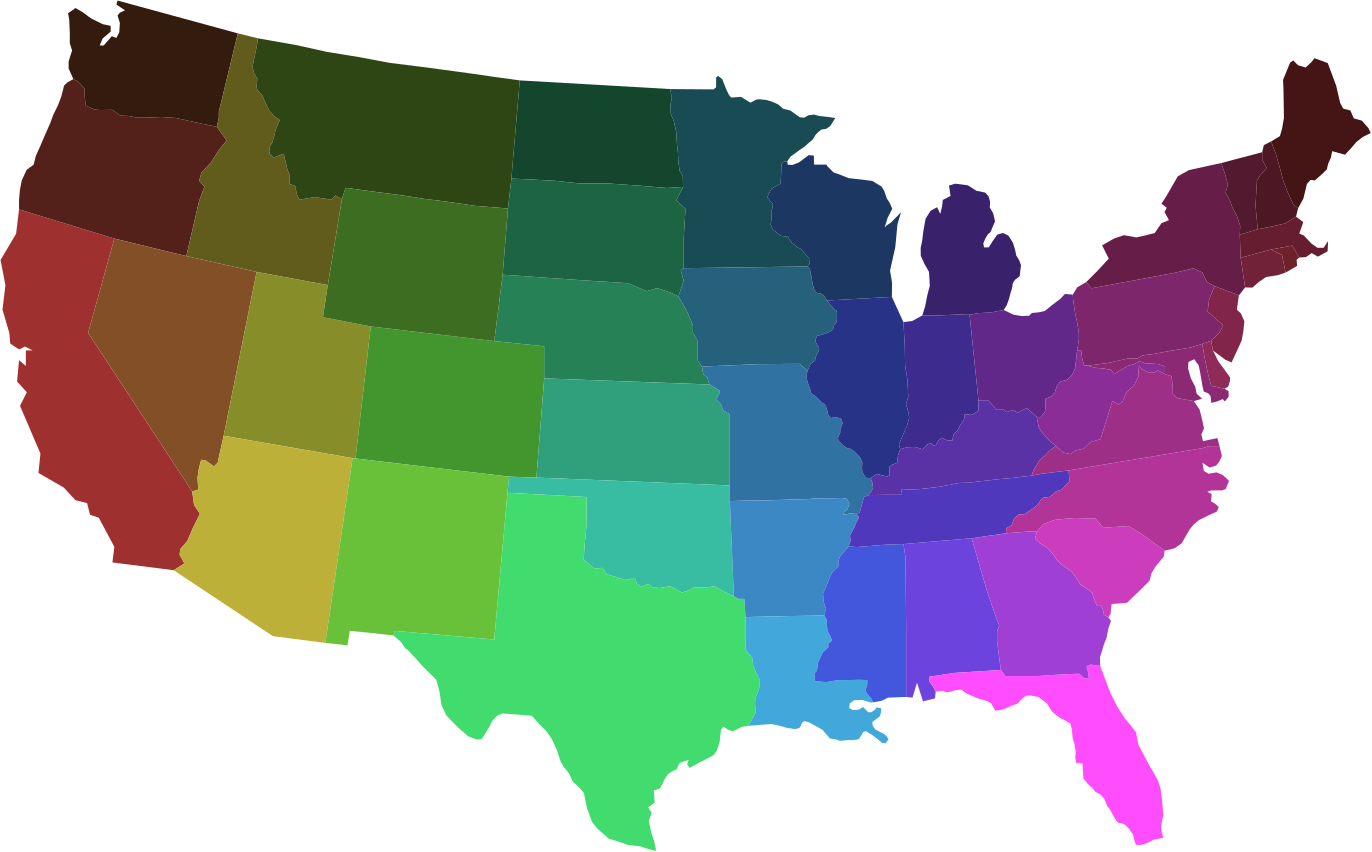 <?xml version="1.0"?>
<!DOCTYPE ipe SYSTEM "ipe.dtd">
<ipe version="70010" creator="Ipe 7.0.10">
<info created="D:20100909134504" modified="D:20100909150018"/>
<ipestyle name="GeometryCoreExport">
<layout paper="595.0 842.0" origin="0 0" frame="595.0 842.0"/>
<color name="pink" value="1.0 0.7529412 0.7921569"/>
<color name="navy" value="0.0 0.0 0.5019608"/>
<color name="darkgreen" value="0.0 0.3882353 0.0"/>
<color name="yellow" value="1.0 1.0 0.0"/>
<color name="turquoise" value="0.2509804 0.8745098 0.8156863"/>
<color name="CB light green" value="0.69803923 0.8745098 0.5411765"/>
<color name="CB dark red" value="0.8901961 0.101960786 0.10980392"/>
<color name="CB light purple" value="0.7921569 0.69803923 0.8392157"/>
<color name="red" value="1.0 0.0 0.0"/>
<color name="gold" value="1.0 0.8392157 0.0"/>
<color name="gray" value="0.7411765 0.7411765 0.7411765"/>
<color name="darkcyan" value="0.0 0.5411765 0.5411765"/>
<color name="lightblue" value="0.6745098 0.84313726 0.9019608"/>
<color name="white" value="1.0 1.0 1.0"/>
<color name="darkgray" value="0.6627451 0.6627451 0.6627451"/>
<color name="darkorange" value="1.0 0.54509807 0.0"/>
<color name="darkmagenta" value="0.5411765 0.0 0.5411765"/>
<color name="CB light orange" value="0.99215686 0.7490196 0.43529412"/>
<color name="darkblue" value="0.0 0.0 0.5411765"/>
<color name="lightcyan" value="0.8745098 1.0 1.0"/>
<color name="lightgray" value="0.8235294 0.8235294 0.8235294"/>
<color name="green" value="0.0 1.0 0.0"/>
<color name="lightyellow" value="1.0 1.0 0.8745098"/>
<color name="violet" value="0.92941177 0.50980395 0.92941177"/>
<color name="black" value="0.0 0.0 0.0"/>
<color name="brown" value="0.6431373 0.16470589 0.16470589"/>
<color name="lightgreen" value="0.5647059 0.92941177 0.5647059"/>
<color name="CB light red" value="0.9843137 0.6039216 0.6"/>
<color name="orange" value="1.0 0.6431373 0.0"/>
<color name="CB dark purple" value="0.41568628 0.23921569 0.6039216"/>
<color name="CB dark green" value="0.2 0.627451 0.17254902"/>
<color name="blue" value="0.0 0.0 1.0"/>
<color name="darkred" value="0.5411765 0.0 0.0"/>
<color name="seagreen" value="0.1764706 0.5411765 0.3372549"/>
<color name="purple" value="0.62352943 0.12156863 0.9372549"/>
<color name="CB dark orange" value="1.0 0.49803922 0.0"/>
<color name="CB light blue" value="0.6509804 0.80784315 0.8901961"/>
<color name="CB dark blue" value="0.12156863 0.47058824 0.7058824"/>
<symbolsize name="small" value="2.0"/>
<symbolsize name="normal" value="3.0"/>
<symbolsize name="large" value="5.0"/>
<symbolsize name="tiny" value="1.1"/>
<pen name="normal" value="0.4"/>
<pen name="fat" value="1.2"/>
<pen name="heavier" value="0.8"/>
<pen name="ultrafat" value="2.0"/>
<dashstyle name="dashed" value="[4.0] 0"/>
<dashstyle name="W dot heavier" value="[0.01 1.6] 0"/>
<dashstyle name="W dot fat" value="[0.01 2.4] 0"/>
<dashstyle name="W dot normal" value="[0.01 0.8] 0"/>
<dashstyle name="dash dot dotted" value="[4.0 2.0 1.0 2.0 1.0 2.0] 0"/>
<dashstyle name="W dashed normal" value="[1.0 1.7] 0"/>
<dashstyle name="W dashed heavier" value="[2.0 3.0] 0"/>
<dashstyle name="W dashed ultrafat" value="[5.0 8.5] 0"/>
<dashstyle name="dash dotted" value="[4.0 2.0 1.0 2.0] 0"/>
<dashstyle name="W dot ultrafat" value="[0.01 4.0] 0"/>
<dashstyle name="dotted" value="[1.0 3.0] 0"/>
<dashstyle name="W dashed fat" value="[3.0 5.1] 0"/>
<opacity name="25%" value="0.25"/>
<opacity name="opaque" value="1.0"/>
<opacity name="100%" value="1.0"/>
<opacity name="10%" value="0.1"/>
<opacity name="20%" value="0.2"/>
<opacity name="30%" value="0.3"/>
<opacity name="40%" value="0.4"/>
<opacity name="50%" value="0.5"/>
<opacity name="60%" value="0.6"/>
<opacity name="70%" value="0.75"/>
<opacity name="80%" value="0.8"/>
<opacity name="90%" value="0.9"/>
</ipestyle>
<page>
<layer name="default"/>
<view layers="default" active="default"/>
<path cap="1" layer="default" fill="0.62352943 0.1882353 0.1882353" pen="1.0">
55.3593984 499.28196449999996 m
89.67189839999999 488.7789645 l
80.2183984 454.8159645 l
117.6824984 397.7449645 l
118.38249839999999 392.8429645 l
120.48349839999999 389.6919645 l
118.0324984 384.7909645 l
115.9314984 379.8889645 l
113.48049839999999 377.0879645 l
113.1304984 374.9869645 l
114.8814984 371.8359645 l
111.0294984 369.38496449999997 l
88.97159839999999 372.1859645 l
89.67189839999999 377.7879645 l
84.0697984 388.2919645 l
80.9186984 389.34196449999996 l
79.8682984 393.54396449999996 l
75.66679839999999 394.59396449999997 l
71.46519839999999 399.1459645 l
62.3618984 404.3979645 l
63.0621984 411.3999645 l
55.7094984 428.5569645 l
58.1603984 433.4579645 l
54.659098400000005 437.3099645 l
55.3593984 445.0129645 l
57.8102984 442.9119645 l
57.8102984 446.4129645 l
57.8102984 448.5139645 l
60.261198400000005 448.5139645 l
57.4600984 449.91396449999996 l
55.3593984 448.8639645 l
52.2081984 450.9649645 l
51.8580984 454.8159645 l
49.4071984 463.21896449999997 l
50.4575984 471.97196449999996 l
48.7068984 481.0759645 l
54.3089984 490.5289645 l
h
</path>
<path cap="1" fill="0.3254902 0.12941177 0.09803922" pen="1.0">
89.67189839999999 488.7789645 m
115.5814984 482.4759645 l
120.2004984 502.39496449999996 l
122.11249839999999 507.4939645 l
120.2004984 509.5659645 l
120.9974984 512.4349645 l
124.5034984 516.2589644999999 l
127.3724984 520.7219645 l
130.08149840000002 524.0679645 l
126.5754984 529.0089644999999 l
121.2774984 530.1009645 l
111.83849839999999 532.1849645 l
106.5664984 532.5529645 l
102.0304984 532.3079645 l
97.86279839999999 532.3079645 l
94.7980984 532.9209645 l
91.8558984 533.0429645 l
89.0363984 535.1269645 l
84.6304984 535.0599645 l
82.5586984 535.2189645 l
79.37139839999999 536.6539645 l
79.0526984 539.3629645 l
78.89329839999999 542.8689645 l
76.6621984 545.2589644999999 l
74.9091984 546.2159644999999 l
72.67799839999999 544.9409645 l
71.5624984 543.8249645 l
70.6062984 539.9999645 l
69.3312984 536.6539645 l
67.7376984 533.4659644999999 l
66.6220984 530.4379645 l
65.5064984 527.8879645 l
64.3909984 525.3389645 l
62.9566984 521.9919645 l
61.4219984 518.5939645 l
60.6251984 515.4069645 l
58.0752984 513.4939645 l
56.3222984 509.6699645 l
55.6847984 506.3229645 l
55.3660984 502.6579645 l
55.3593984 499.28196449999996 l
h
</path>
<path cap="1" fill="0.5137255 0.30980393 0.15294118" pen="1.0">
140.8774984 476.7759645 m
129.0264984 417.7929645 l
127.68049839999999 411.86796449999997 l
126.8724984 408.0979645 l
125.52549839999999 406.7509645 l
122.5624984 408.9059645 l
120.9464984 409.1749645 l
120.13849839999999 406.21196449999997 l
119.60049839999999 402.7109645 l
119.8694984 398.40196449999996 l
117.6824984 397.7449645 l
80.2183984 454.8159645 l
89.67189839999999 488.7789645 l
115.5814984 482.4759645 l
h
</path>
<path cap="1" fill="0.2 0.10980392 0.05882353" pen="1.0">
126.5754984 529.0089644999999 m
127.2914984 532.4089645 l
127.2914984 534.4809645 l
134.1284984 562.6559645 l
90.8283984 574.4659644999999 l
90.4139984 573.0149645 l
93.52169839999999 570.9439645 l
91.6570984 570.1149644999999 l
90.8283984 569.0789645 l
91.6570984 566.3859645 l
91.4498984 563.0709645 l
90.4139984 560.9989644999999 l
88.7565984 561.6209645 l
85.8561984 558.3059645 l
84.4058984 558.3059645 l
85.4417984 560.7919645 l
88.34229839999999 563.2779644999999 l
88.34229839999999 565.3499644999999 l
85.4417984 565.9709645 l
81.2982984 568.0429645 l
78.19069839999999 570.3219645 l
75.70449839999999 571.7719645 l
73.0111984 569.9079644999999 l
73.4255984 567.6289644999999 l
73.6327984 562.8639645 l
73.6327984 559.1339644999999 l
74.4614984 556.4409645 l
73.8399984 554.5769645 l
73.2183984 552.5049645 l
73.2183984 550.0189645 l
74.9091984 546.2159644999999 l
76.6621984 545.2589644999999 l
78.89329839999999 542.8689645 l
79.0526984 539.3629645 l
79.37139839999999 536.6539645 l
82.5586984 535.2189645 l
84.6304984 535.0599645 l
89.0363984 535.1269645 l
91.8558984 533.0429645 l
94.7980984 532.9209645 l
97.86279839999999 532.3079645 l
102.0304984 532.3079645 l
106.5664984 532.5529645 l
111.83849839999999 532.1849645 l
121.2774984 530.1009645 l
h
</path>
<path cap="1" fill="0.38039216 0.36078432 0.11372549" pen="1.0">
115.5814984 482.4759645 m
140.8774984 476.7759645 l
166.5214984 472.0229645 l
171.59449840000002 502.9939645 l
169.27249840000002 504.2989645 l
167.8224984 502.7759645 l
161.87449840000002 503.71896449999997 l
159.1904984 503.28396449999997 l
156.2884984 502.7759645 l
155.4184984 504.5889645 l
154.7654984 507.7089645 l
152.7344984 508.4339645 l
152.7344984 510.4649645 l
152.87949840000002 511.6259645 l
152.44449840000001 512.4239645 l
151.9364984 513.8019644999999 l
151.6464984 515.1799645 l
150.63049840000002 519.3149645 l
146.9314984 517.9359645 l
145.5204984 519.4149645 l
145.5204984 521.5179645 l
146.6084984 523.5489645 l
147.26049840000002 525.7979645 l
147.6964984 527.8289645 l
149.21949840000002 531.4559644999999 l
147.62349840000002 532.5439645 l
145.4474984 534.7929645 l
144.6494984 536.3889644999999 l
142.89749840000002 540.3439645 l
141.2284984 542.0849645 l
140.8664984 543.3909645 l
141.1564984 546.2199645 l
139.9954984 548.2509645 l
139.41549840000002 550.6439645 l
140.0684984 553.9089645 l
140.93849840000001 557.9709645 l
141.37349840000002 560.8719645 l
134.1284984 562.6559645 l
127.2914984 534.4809645 l
127.2914984 532.4089645 l
126.5754984 529.0089644999999 l
130.08149840000002 524.0679645 l
127.3724984 520.7219645 l
124.5034984 516.2589644999999 l
120.9974984 512.4349645 l
120.2004984 509.5659645 l
122.11249839999999 507.4939645 l
120.2004984 502.39496449999996 l
h
</path>
<path cap="1" fill="0.1764706 0.27450982 0.08235294" pen="1.0">
140.0684984 553.9089645 m
140.93849840000001 557.9709645 l
141.37349840000002 560.8719645 l
155.5614984 558.3579645 l
166.12349840000002 555.9999645 l
177.7224984 554.1139645 l
188.75549840000002 552.0399645 l
200.0714984 550.6249645 l
208.55849840000002 549.4939645 l
218.2714984 548.1739645 l
226.0034984 547.0419645 l
235.6224984 545.7219645 l
232.6044984 510.35896449999996 l
231.3784984 499.60896449999996 l
219.5914984 500.5519645 l
209.4074984 502.0609645 l
201.1084984 503.0979645 l
192.7164984 504.41896449999996 l
185.3604984 505.36096449999997 l
179.79649840000002 506.11596449999996 l
172.9134984 507.0589645 l
171.59449840000002 502.9939645 l
169.27249840000002 504.2989645 l
167.8224984 502.7759645 l
161.87449840000002 503.71896449999997 l
159.1904984 503.28396449999997 l
156.2884984 502.7759645 l
155.4184984 504.5889645 l
154.7654984 507.7089645 l
152.7344984 508.4339645 l
152.7344984 510.4649645 l
152.87949840000002 511.6259645 l
152.44449840000001 512.4239645 l
151.9364984 513.8019644999999 l
151.6464984 515.1799645 l
150.63049840000002 519.3149645 l
146.9314984 517.9359645 l
145.5204984 519.4149645 l
145.5204984 521.5179645 l
146.6084984 523.5489645 l
147.26049840000002 525.7979645 l
147.6964984 527.8289645 l
149.21949840000002 531.4559644999999 l
147.62349840000002 532.5439645 l
145.4474984 534.7929645 l
144.6494984 536.3889644999999 l
142.89749840000002 540.3439645 l
141.2284984 542.0849645 l
140.8664984 543.3909645 l
141.1564984 546.2199645 l
139.9954984 548.2509645 l
139.41549840000002 550.6439645 l
h
</path>
<path cap="1" fill="0.08235294 0.27450982 0.1764706" pen="1.0">
235.6224984 545.7219645 m
289.7374984 542.6059645 l
290.3764984 539.3669645 l
289.8854984 537.1599645 l
290.0084984 533.6049644999999 l
290.9894984 531.3979645 l
291.9694984 527.1079645 l
292.2144984 522.8169645 l
292.5824984 519.3849645 l
292.7054984 516.4429645 l
293.1954984 513.1329645 l
294.2994984 511.4159645 l
294.4214984 507.37096449999996 l
288.4144984 507.00296449999996 l
281.1814984 507.61596449999996 l
267.8194984 508.59696449999996 l
257.27649840000004 508.59696449999996 l
248.3274984 509.5769645 l
239.62449840000002 510.06796449999996 l
232.6044984 510.35896449999996 l
h
</path>
<path cap="1" fill="0.5294118 0.5529412 0.16470589" pen="1.0">
140.8774984 476.7759645 m
166.5214984 472.0229645 l
164.7624984 460.47196449999996 l
181.97449840000002 457.1259645 l
176.48749840000002 409.6099645 l
175.4414984 409.7329645 l
129.0264984 417.7929645 l
h
</path>
<path cap="1" fill="0.25882354 0.5882353 0.1764706" pen="1.0">
181.97449840000002 457.1259645 m
226.4374984 451.8669645 l
244.4164984 449.99796449999997 l
244.4164984 438.4439645 l
241.6154984 402.73096449999997 l
231.8114984 403.0809645 l
176.48749840000002 409.6099645 l
h
</path>
<path cap="1" fill="0.7372549 0.6901961 0.21960784" pen="1.0">
175.4414984 409.7329645 m
165.6374984 343.2089645 l
146.73049840000002 345.6599645 l
111.0294984 369.38496449999997 l
114.8814984 371.8359645 l
113.1304984 374.9869645 l
113.48049839999999 377.0879645 l
115.9314984 379.8889645 l
118.0324984 384.7909645 l
120.48349839999999 389.6919645 l
118.38249839999999 392.8429645 l
117.6824984 397.7449645 l
119.8694984 398.40196449999996 l
119.60049839999999 402.7109645 l
120.13849839999999 406.21196449999997 l
120.9464984 409.1749645 l
122.5624984 408.9059645 l
125.52549839999999 406.7509645 l
126.8724984 408.0979645 l
127.68049839999999 411.86796449999997 l
129.0264984 417.7929645 l
h
</path>
<path cap="1" fill="0.4117647 0.75686276 0.22745098" pen="1.0">
175.4414984 409.7329645 m
176.48749840000002 409.6099645 l
231.8114984 403.0809645 l
231.1994984 397.26496449999996 l
226.4344984 344.4349645 l
190.5924984 347.5419645 l
190.1784984 345.88496449999997 l
181.0624984 346.92096449999997 l
174.43249840000001 347.5419645 l
173.6044984 342.3629645 l
165.6374984 343.2089645 l
h
</path>
<path cap="1" fill="0.15294118 0.5058824 0.3372549" pen="1.0">
229.4654984 475.77196449999997 m
226.4374984 451.8669645 l
244.4164984 449.99796449999997 l
244.4164984 438.4439645 l
303.88249840000003 436.2499645 l
303.0744984 438.94296449999996 l
301.7274984 439.7509645 l
301.1894984 442.7139645 l
299.5734984 445.1379645 l
299.5734984 452.1409645 l
297.9574984 454.8339645 l
297.9574984 457.52696449999996 l
296.6104984 460.7589645 l
295.5334984 463.18296449999997 l
292.7434984 467.92596449999996 l
289.8744984 469.36096449999997 l
285.0934984 470.9539645 l
281.2684984 469.8389645 l
274.5754984 472.70696449999997 l
257.3644984 473.8229645 l
h
</path>
<path cap="1" fill="0.1882353 0.62352943 0.4862745" pen="1.0">
244.4164984 438.4439645 m
241.6154984 402.73096449999997 l
311.2144984 399.90696449999996 l
311.2144984 425.4939645 l
308.7834984 426.9939645 l
308.2024984 428.7349645 l
307.6954984 429.60596449999997 l
306.75249840000004 430.4029645 l
306.4614984 431.2739645 l
307.1874984 432.4339645 l
307.6954984 433.3049645 l
307.6224984 434.0299645 l
305.8814984 435.11796449999997 l
303.88249840000003 436.2499645 l
h
</path>
<path cap="1" fill="0.22352941 0.7411765 0.63529414" pen="1.0">
241.6154984 402.73096449999997 m
231.8114984 403.0809645 l
231.1994984 397.26496449999996 l
259.6644984 395.71896449999997 l
259.6644984 385.5669645 l
259.0424984 379.14496449999996 l
258.6284984 373.1369645 l
260.9074984 371.27196449999997 l
262.5644984 370.0289645 l
265.4654984 370.23596449999997 l
266.9154984 367.95696449999997 l
271.68049840000003 366.5069645 l
273.5444984 365.8859645 l
275.6164984 366.2999645 l
277.2744984 366.2999645 l
277.6884984 364.6429645 l
279.3454984 363.3999645 l
281.8324984 364.4349645 l
283.4894984 363.1919645 l
285.9754984 362.9849645 l
289.70449840000003 363.6069645 l
291.1544984 362.9849645 l
292.1904984 362.3639645 l
294.05549840000003 361.3279645 l
296.33449840000003 362.15696449999996 l
298.40649840000003 363.1919645 l
300.2704984 363.1919645 l
302.7564984 363.1919645 l
305.6574984 363.6069645 l
307.9364984 362.3639645 l
311.4584984 360.4989645 l
312.7014984 360.08496449999996 l
311.2514984 394.2689645 l
311.2144984 399.90696449999996 l
h
</path>
<path cap="1" fill="0.25882354 0.85882354 0.42745098" pen="1.0">
231.1994984 397.26496449999996 m
259.6644984 395.71896449999997 l
259.6644984 385.5669645 l
259.0424984 379.14496449999996 l
258.6284984 373.1369645 l
260.9074984 371.27196449999997 l
262.5644984 370.0289645 l
265.4654984 370.23596449999997 l
266.9154984 367.95696449999997 l
271.68049840000003 366.5069645 l
273.5444984 365.8859645 l
275.6164984 366.2999645 l
277.2744984 366.2999645 l
277.6884984 364.6429645 l
279.3454984 363.3999645 l
281.8324984 364.4349645 l
283.4894984 363.1919645 l
285.9754984 362.9849645 l
289.70449840000003 363.6069645 l
291.1544984 362.9849645 l
292.1904984 362.3639645 l
294.05549840000003 361.3279645 l
296.33449840000003 362.15696449999996 l
298.40649840000003 363.1919645 l
300.2704984 363.1919645 l
302.7564984 363.1919645 l
305.6574984 363.6069645 l
307.9364984 362.3639645 l
311.4584984 360.4989645 l
312.7014984 360.08496449999996 l
314.2894984 359.1169645 l
316.46649840000003 359.04396449999996 l
316.90149840000004 352.5159645 l
316.9734984 340.6919645 l
319.2954984 337.8629645 l
319.6574984 335.03396449999997 l
320.8134984 332.4399645 l
322.0464984 329.8279645 l
321.82949840000003 326.85396449999996 l
321.03149840000003 324.6779645 l
320.4504984 323.2999645 l
320.30549840000003 321.1959645 l
320.5234984 319.45496449999996 l
320.5234984 318.0769645 l
317.9844984 313.3619645 l
315.5184984 312.9999645 l
313.63249840000003 311.98396449999996 l
312.1814984 311.4039645 l
310.8034984 311.9109645 l
308.9174984 313.0719645 l
308.0464984 311.9109645 l
307.6114984 307.77696449999996 l
307.10349840000003 306.0359645 l
306.5234984 304.4399645 l
305.5084984 302.9169645 l
304.2024984 302.1189645 l
302.4614984 301.24796449999997 l
301.4464984 300.74096449999996 l
300.2124984 300.1599645 l
298.9074984 299.3619645 l
296.7314984 298.2019645 l
295.8604984 299.57996449999996 l
296.4404984 301.0309645 l
294.99049840000004 300.6679645 l
293.2494984 300.01496449999996 l
292.4514984 298.6369645 l
292.1614984 297.8389645 l
290.7104984 297.1139645 l
288.8964984 295.8809645 l
287.6634984 293.9219645 l
286.86549840000004 292.2539645 l
286.06749840000003 290.8029645 l
283.8914984 290.0769645 l
284.1814984 285.7249645 l
281.7904984 283.9679645 l
283.1374984 282.08196449999997 l
282.0594984 279.1199645 l
283.1374984 274.27196449999997 l
283.9454984 272.1169645 l
284.7534984 268.34696449999996 l
282.32949840000003 268.88496449999997 l
279.0974984 269.9629645 l
274.5184984 270.5009645 l
270.7484984 271.8479645 l
267.7854984 272.6559645 l
263.4764984 276.4269645 l
261.5904984 278.8499645 l
259.8474984 283.7139645 l
258.7314984 289.13296449999996 l
257.2974984 290.8859645 l
254.7474984 293.2759645 l
253.31349840000001 296.3039645 l
251.4004984 298.69496449999997 l
250.2854984 300.6069645 l
249.01049840000002 304.5909645 l
247.0984984 308.7349645 l
245.3454984 311.2849645 l
242.9544984 313.6749645 l
239.9264984 317.02196449999997 l
229.4084984 317.8189645 l
227.6554984 317.18096449999996 l
225.9024984 315.4279645 l
224.7864984 313.1969645 l
221.9184984 308.57496449999996 l
220.16549840000002 308.4159645 l
217.1374984 309.53196449999996 l
213.6314984 312.5599645 l
210.28449840000002 315.9059645 l
209.1684984 317.18096449999996 l
207.41549840000002 320.84696449999996 l
206.77849840000002 325.4679645 l
205.5894984 329.88996449999996 l
200.6854984 334.79396449999996 l
197.4794984 338.3769645 l
195.4054984 340.63996449999996 l
194.36749840000002 341.30096449999996 l
193.0474984 343.3749645 l
190.1784984 345.88496449999997 l
190.5924984 347.5419645 l
226.4344984 344.4349645 l
h
</path>
<path cap="1" fill="0.09803922 0.29411766 0.32941177" pen="1.0">
289.7374984 542.6059645 m
305.3254984 542.4889645 l
306.3064984 543.2249644999999 l
306.3064984 546.9029644999999 l
307.1644984 547.2699645 l
308.5124984 546.1669645 l
309.8614984 542.7339645 l
310.8424984 540.6499645 l
311.7004984 539.5469645 l
315.2554984 539.7919645 l
317.4614984 538.4439645 l
318.6874984 537.7079645 l
320.7714984 538.8119644999999 l
321.75249840000004 538.9339645 l
324.3264984 538.6889645 l
326.4104984 538.0759644999999 l
328.6174984 537.0949645 l
330.4564984 535.5019645 l
333.0304984 534.8889644999999 l
334.3794984 533.9079644999999 l
336.4634984 532.4369644999999 l
338.0564984 532.3139645 l
339.5284984 533.1729645 l
341.6124984 533.4179645 l
343.3284984 532.9269644999999 l
346.6384984 532.5599645 l
349.2124984 532.1919645 l
347.3734984 529.2499645 l
345.9024984 528.2689645 l
344.1864984 528.0239645 l
342.9604984 527.0429645 l
341.9794984 525.9399645 l
341.1214984 524.4689645 l
339.5284984 523.1199645 l
338.1794984 521.8939645 l
336.3404984 520.6679645 l
334.8694984 519.5649645 l
333.1534984 518.3389645 l
331.9274984 516.6229645 l
330.4564984 516.3779645 l
329.8434984 515.5199645 l
329.7204984 511.96496449999995 l
329.4754984 508.53196449999996 l
327.26949840000003 507.30596449999996 l
326.2884984 506.69296449999996 l
325.43049840000003 505.22196449999996 l
324.6944984 503.62796449999996 l
325.43049840000003 502.76996449999996 l
326.04349840000003 501.9119645 l
326.7784984 501.1769645 l
326.65649840000003 500.0729645 l
326.1654984 498.4799645 l
326.2884984 496.7629645 l
326.1654984 495.1699645 l
325.9204984 493.8209645 l
326.7784984 491.9819645 l
327.88249840000003 491.1239645 l
329.5984984 489.7759645 l
332.1724984 489.4079645 l
333.5214984 487.3239645 l
335.4824984 485.7299645 l
336.8314984 484.9949645 l
338.4244984 483.2789645 l
339.7734984 481.6849645 l
339.8954984 479.6009645 l
339.1604984 478.74296449999997 l
294.6554984 478.1259645 l
294.6554984 489.1219645 l
295.29349840000003 499.48096449999997 l
291.9464984 502.5089645 l
294.4214984 507.37096449999996 l
294.2994984 511.4159645 l
293.1954984 513.1329645 l
292.7054984 516.4429645 l
292.5824984 519.3849645 l
292.2144984 522.8169645 l
291.9694984 527.1079645 l
290.9894984 531.3979645 l
290.0084984 533.6049644999999 l
289.8854984 537.1599645 l
290.3764984 539.3669645 l
h
</path>
<path cap="1" fill="0.14509805 0.38039216 0.48235294" pen="1.0">
294.6554984 478.1259645 m
293.5404984 477.3289645 l
294.6554984 473.66396449999996 l
292.7434984 467.92596449999996 l
295.5334984 463.18296449999997 l
296.6104984 460.7589645 l
297.9574984 457.52696449999996 l
297.9574984 454.8339645 l
299.5734984 452.1409645 l
299.5734984 445.1379645 l
301.1894984 442.7139645 l
321.3514984 443.5639645 l
336.3074984 443.6869645 l
339.2494984 441.2349645 l
340.3524984 443.6869645 l
341.3334984 444.4219645 l
341.9464984 444.7899645 l
342.0684984 445.8929645 l
342.5594984 447.1189645 l
343.1724984 448.0999645 l
343.4174984 448.83496449999996 l
343.2944984 449.69296449999996 l
342.9264984 450.1839645 l
342.6814984 450.5519645 l
342.1914984 451.4099645 l
342.0684984 452.38996449999996 l
342.6814984 453.7389645 l
344.1524984 454.1069645 l
345.3784984 454.47396449999997 l
347.2174984 455.20996449999996 l
348.0754984 455.8229645 l
348.5654984 456.68096449999996 l
348.8114984 457.78396449999997 l
349.6694984 458.6429645 l
349.7914984 459.5009645 l
349.7914984 460.60396449999996 l
349.7914984 462.1979645 l
349.5464984 462.93296449999997 l
348.6884984 463.30096449999996 l
348.0754984 464.28196449999996 l
347.0944984 465.2619645 l
346.2364984 466.4879645 l
345.1334984 468.2039645 l
343.9074984 469.06296449999996 l
342.5594984 469.1849645 l
341.9464984 469.7979645 l
341.5784984 470.53396449999997 l
341.3334984 471.2689645 l
340.8424984 473.5979645 l
340.7204984 475.0689645 l
340.3524984 475.9279645 l
340.1074984 477.7659645 l
339.1604984 478.74296449999997 l
h
</path>
<path cap="1" fill="0.1882353 0.44705883 0.6313726" pen="1.0">
301.1894984 442.7139645 m
301.7274984 439.7509645 l
303.0744984 438.94296449999996 l
303.88249840000003 436.2499645 l
305.8814984 435.11796449999997 l
307.6224984 434.0299645 l
307.6954984 433.3049645 l
307.1874984 432.4339645 l
306.4614984 431.2739645 l
306.75249840000004 430.4029645 l
307.6954984 429.60596449999997 l
308.2024984 428.7349645 l
308.7834984 426.9939645 l
311.2144984 425.4939645 l
311.2144984 399.90696449999996 l
311.2514984 394.2689645 l
316.3004984 394.4419645 l
324.7874984 394.5359645 l
332.8964984 394.8189645 l
339.6864984 395.00796449999996 l
342.3264984 395.2909645 l
346.6644984 395.2909645 l
351.4734984 395.38496449999997 l
353.2654984 395.1969645 l
354.3024984 393.3109645 l
353.9254984 392.36796449999997 l
353.6424984 391.32996449999996 l
352.6054984 390.5759645 l
352.1344984 389.7269645 l
352.32249840000003 389.3499645 l
354.4914984 389.8209645 l
356.6604984 389.63296449999996 l
357.9804984 390.10396449999996 l
358.7344984 392.93296449999997 l
359.5834984 395.7619645 l
361.0924984 396.4219645 l
362.1294984 397.6479645 l
362.7894984 398.9679645 l
362.6014984 400.75996449999997 l
361.9414984 402.5519645 l
360.3384984 402.6459645 l
359.5834984 403.5889645 l
358.9234984 404.90896449999997 l
358.82949840000003 406.2299645 l
358.9234984 408.20996449999996 l
358.2634984 409.81296449999996 l
357.4144984 410.7559645 l
356.0004984 412.1699645 l
354.68049840000003 413.1129645 l
353.6424984 413.2079645 l
352.22849840000003 414.1509645 l
351.00249840000004 415.3769645 l
350.3424984 415.9419645 l
350.1534984 417.0739645 l
351.00249840000004 418.86596449999996 l
351.00249840000004 419.9969645 l
351.8514984 422.3549645 l
351.2854984 423.9579645 l
349.30549840000003 424.5239645 l
348.2674984 424.33496449999996 l
347.6074984 424.1459645 l
346.6644984 425.2779645 l
346.3814984 426.7869645 l
345.72149840000003 428.7669645 l
343.8354984 430.1819645 l
342.3264984 431.8789645 l
340.6294984 433.0109645 l
340.25249840000004 434.2369645 l
339.7804984 435.6509645 l
339.3094984 436.8769645 l
339.02649840000004 438.0089645 l
338.8374984 439.4229645 l
339.2494984 441.2349645 l
336.3074984 443.6869645 l
321.3514984 443.5639645 l
h
</path>
<path cap="1" fill="0.23137255 0.53333336 0.76862746" pen="1.0">
311.2514984 394.2689645 m
312.7014984 360.08496449999996 l
314.2894984 359.1169645 l
316.46649840000003 359.04396449999996 l
316.90149840000004 352.5159645 l
332.1934984 352.8809645 l
345.2464984 353.0879645 l
345.9144984 355.6239645 l
345.3014984 356.8499645 l
344.9334984 359.0569645 l
344.81049840000003 361.1409645 l
345.4234984 362.3669645 l
346.1594984 364.0829645 l
346.7724984 365.6769645 l
347.50749840000003 367.51496449999996 l
348.4884984 369.10896449999996 l
349.7144984 370.21196449999997 l
350.3274984 370.7029645 l
350.3274984 372.66396449999996 l
350.81749840000003 374.13496449999997 l
351.9214984 375.48396449999996 l
354.0054984 378.05796449999997 l
354.74049840000004 380.01996449999996 l
354.49549840000003 381.8579645 l
355.96649840000003 384.5549645 l
356.8244984 386.6389645 l
357.7594984 388.49096449999996 l
356.6604984 389.63296449999996 l
354.4914984 389.8209645 l
352.32249840000003 389.3499645 l
352.1344984 389.7269645 l
352.6054984 390.5759645 l
353.6424984 391.32996449999996 l
353.9254984 392.36796449999997 l
354.3024984 393.3109645 l
353.2654984 395.1969645 l
351.4734984 395.38496449999997 l
346.6644984 395.2909645 l
342.3264984 395.2909645 l
339.6864984 395.00796449999996 l
332.8964984 394.8189645 l
324.7874984 394.5359645 l
316.3004984 394.4419645 l
h
</path>
<path cap="1" fill="0.25882354 0.65882355 0.85882354" pen="1.0">
316.90149840000004 352.5159645 m
316.9734984 340.6919645 l
319.2954984 337.8629645 l
319.6574984 335.03396449999997 l
320.8134984 332.4399645 l
322.0464984 329.8279645 l
321.82949840000003 326.85396449999996 l
321.03149840000003 324.6779645 l
320.4504984 323.2999645 l
320.30549840000003 321.1959645 l
320.5234984 319.45496449999996 l
320.5234984 318.0769645 l
317.9844984 313.3619645 l
323.4804984 313.8119645 l
326.3094984 313.9999645 l
329.4214984 313.3399645 l
331.5904984 312.6799645 l
334.7024984 312.2079645 l
335.6454984 312.39696449999997 l
336.4944984 312.7739645 l
337.4374984 314.75496449999997 l
338.1914984 315.0369645 l
339.7004984 314.6599645 l
341.3974984 313.71696449999996 l
344.6044984 311.92596449999996 l
346.3954984 309.8509645 l
347.2444984 308.8139645 l
349.3194984 308.5309645 l
350.8274984 307.9649645 l
353.8454984 308.24796449999997 l
355.7314984 308.24796449999997 l
357.6174984 308.5309645 l
358.2774984 309.47396449999997 l
359.3144984 311.17096449999997 l
360.1634984 311.4539645 l
362.4264984 310.1339645 l
364.0294984 308.9079645 l
366.1044984 307.2109645 l
367.3304984 307.11596449999996 l
368.3674984 308.5309645 l
367.7074984 309.6619645 l
366.4814984 310.6049645 l
364.7844984 311.4539645 l
363.6524984 312.01996449999996 l
362.70949840000003 313.3399645 l
362.5214984 314.75496449999997 l
363.84149840000003 315.6979645 l
365.2554984 316.8289645 l
365.7274984 318.4319645 l
365.7274984 319.6579645 l
364.1244984 320.0349645 l
363.3694984 319.09196449999996 l
362.1434984 318.2439645 l
361.1064984 318.2439645 l
359.2204984 320.12996449999997 l
357.8064984 319.2809645 l
356.9574984 319.09196449999996 l
355.5424984 319.09196449999996 l
354.2224984 319.7519645 l
354.4114984 321.44996449999996 l
356.01449840000004 322.5809645 l
358.9374984 322.67596449999996 l
361.9554984 321.7329645 l
362.8034984 321.8269645 l
362.0494984 323.3359645 l
361.0124984 324.46696449999996 l
360.3524984 325.4099645 l
360.1634984 326.4479645 l
360.7294984 328.2389645 l
360.7294984 329.8429645 l
357.6174984 329.9369645 l
353.8454984 329.8429645 l
350.2624984 329.8429645 l
345.9244984 329.0879645 l
341.9634984 329.4649645 l
341.7754984 330.7859645 l
341.68049840000003 332.19996449999996 l
342.5294984 333.1429645 l
342.90649840000003 334.8399645 l
342.90649840000003 335.87796449999996 l
343.3784984 336.9149645 l
344.0384984 338.3289645 l
344.6984984 339.8379645 l
345.9244984 340.8759645 l
346.6784984 341.62996449999997 l
346.6784984 342.94996449999996 l
347.6214984 343.6099645 l
347.9984984 344.17596449999996 l
347.3384984 345.87296449999997 l
346.58449840000003 347.09896449999997 l
346.3014984 348.4199645 l
346.2074984 350.1169645 l
346.0934984 351.5279645 l
345.2464984 353.0879645 l
332.1934984 352.8809645 l
h
</path>
<path cap="1" fill="0.25882354 0.34117648 0.8627451" pen="1.0">
354.0054984 378.05796449999997 m
356.5804984 377.7079645 l
362.7104984 378.1979645 l
367.1234984 378.5659645 l
373.7434984 378.8109645 l
374.47849840000003 374.0299645 l
374.7234984 348.2869645 l
374.7234984 323.7689645 l
368.2264984 323.5229645 l
366.01949840000003 322.4199645 l
362.8034984 321.8269645 l
362.0494984 323.3359645 l
361.0124984 324.46696449999996 l
360.3524984 325.4099645 l
360.1634984 326.4479645 l
360.7294984 328.2389645 l
360.7294984 329.8429645 l
357.6174984 329.9369645 l
353.8454984 329.8429645 l
350.2624984 329.8429645 l
345.9244984 329.0879645 l
341.9634984 329.4649645 l
341.7754984 330.7859645 l
341.68049840000003 332.19996449999996 l
342.5294984 333.1429645 l
342.90649840000003 334.8399645 l
342.90649840000003 335.87796449999996 l
343.3784984 336.9149645 l
344.0384984 338.3289645 l
344.6984984 339.8379645 l
345.9244984 340.8759645 l
346.6784984 341.62996449999997 l
346.6784984 342.94996449999996 l
347.6214984 343.6099645 l
347.9984984 344.17596449999996 l
347.3384984 345.87296449999997 l
346.58449840000003 347.09896449999997 l
346.3014984 348.4199645 l
346.2074984 350.1169645 l
346.0934984 351.5279645 l
345.2464984 353.0879645 l
345.9144984 355.6239645 l
345.3014984 356.8499645 l
344.9334984 359.0569645 l
344.81049840000003 361.1409645 l
345.4234984 362.3669645 l
346.1594984 364.0829645 l
346.7724984 365.6769645 l
347.50749840000003 367.51496449999996 l
348.4884984 369.10896449999996 l
349.7144984 370.21196449999997 l
350.3274984 370.7029645 l
350.3274984 372.66396449999996 l
350.81749840000003 374.13496449999997 l
351.9214984 375.48396449999996 l
h
</path>
<path cap="1" fill="0.42745098 0.2627451 0.87058824" pen="1.0">
373.7434984 378.8109645 m
398.29349840000003 380.8959645 l
403.9494984 361.5039645 l
406.9124984 352.8859645 l
408.2584984 349.3839645 l
407.4504984 347.4989645 l
407.4504984 343.99796449999997 l
407.9894984 339.6889645 l
408.7974984 333.4939645 l
392.0984984 332.4169645 l
383.2114984 331.06996449999997 l
382.9414984 329.4539645 l
384.5574984 327.2989645 l
385.36549840000004 325.68296449999997 l
385.09649840000003 323.2589645 l
380.7874984 322.1819645 l
378.63249840000003 328.9149645 l
377.0164984 323.5289645 l
374.7234984 323.7689645 l
374.7234984 348.2869645 l
374.47849840000003 374.0299645 l
h
</path>
<path cap="1" fill="1.0 0.3019608 0.99607843" pen="1.0">
408.7974984 333.4939645 m
410.41849840000003 331.27196449999997 l
421.5464984 331.27196449999997 l
431.44749840000003 331.9319645 l
437.0114984 332.12096449999996 l
438.8024984 330.5179645 l
440.5004984 330.4239645 l
440.2174984 332.5929645 l
439.65149840000004 334.85596449999997 l
441.0664984 335.4219645 l
443.2344984 335.1389645 l
444.55549840000003 334.94996449999996 l
448.3274984 325.0489645 l
450.6844984 320.3339645 l
453.4194984 316.0899645 l
455.4934984 313.6379645 l
457.4744984 310.99796449999997 l
457.9454984 308.63996449999996 l
458.32249840000003 306.5659645 l
460.3974984 302.6049645 l
462.6604984 298.3619645 l
464.0754984 296.09896449999997 l
465.4894984 293.3639645 l
466.3384984 290.6289645 l
466.9984984 285.0659645 l
467.28149840000003 281.1049645 l
466.8094984 279.1249645 l
466.52649840000004 276.9559645 l
466.7154984 274.9749645 l
467.3754984 273.0889645 l
463.8864984 272.4289645 l
461.5294984 271.2029645 l
459.1714984 270.4489645 l
457.4744984 270.5429645 l
456.9084984 271.9579645 l
456.4364984 274.1269645 l
454.8334984 276.48396449999996 l
453.6074984 277.70996449999996 l
452.3814984 278.2759645 l
451.0614984 278.4649645 l
450.1184984 279.5959645 l
447.9494984 283.46196449999997 l
447.1014984 284.4999645 l
446.0634984 287.13996449999996 l
444.55549840000003 288.74296449999997 l
442.8574984 289.59196449999996 l
441.8204984 290.9119645 l
440.1234984 292.42096449999997 l
438.51949840000003 294.4949645 l
438.3314984 297.79596449999997 l
438.2374984 299.7759645 l
437.1994984 300.0589645 l
435.9734984 299.9649645 l
435.59649840000003 301.7569645 l
435.7854984 303.8309645 l
435.3134984 306.94296449999996 l
434.6534984 308.9229645 l
434.37049840000003 312.12996449999997 l
433.8044984 314.2039645 l
431.7304984 315.4299645 l
429.8444984 316.37296449999997 l
427.5814984 318.1649645 l
426.6384984 319.3909645 l
425.5064984 321.37096449999996 l
422.39449840000003 323.7279645 l
419.5654984 324.29396449999996 l
417.7744984 324.19996449999996 l
415.9824984 322.6909645 l
414.8504984 321.37096449999996 l
412.87049840000003 320.7109645 l
410.7954984 319.7679645 l
409.0044984 319.1079645 l
406.8354984 318.82496449999996 l
406.0804984 320.14496449999996 l
405.3264984 321.4649645 l
404.0064984 322.2199645 l
402.4974984 322.6909645 l
400.5174984 323.2569645 l
397.4054984 324.5769645 l
396.0854984 325.2369645 l
394.6704984 326.3689645 l
392.6904984 326.2739645 l
390.8984984 325.7089645 l
389.1064984 325.42596449999996 l
387.9754984 325.9919645 l
385.36549840000004 325.68296449999997 l
384.5574984 327.2989645 l
382.9414984 329.4539645 l
383.2114984 331.06996449999997 l
392.0984984 332.4169645 l
h
</path>
<path cap="1" fill="0.15686275 0.2 0.5254902" pen="1.0">
346.2364984 466.4879645 m
369.5804984 467.7929645 l
373.7234984 458.7089645 l
374.2024984 450.74096449999996 l
374.3614984 442.9319645 l
375.1584984 438.1509645 l
375.4764984 431.9359645 l
374.68049840000003 429.0669645 l
375.6364984 425.87996449999997 l
375.7954984 424.1269645 l
374.9984984 421.25796449999996 l
373.5644984 418.0709645 l
372.1304984 414.72396449999997 l
372.60849840000003 412.9709645 l
371.8114984 410.8989645 l
371.4924984 408.0309645 l
369.7394984 407.3929645 l
368.6244984 406.59696449999996 l
368.7834984 403.5689645 l
367.8274984 403.0899645 l
364.1614984 404.0469645 l
361.9414984 402.5519645 l
360.3384984 402.6459645 l
359.5834984 403.5889645 l
358.9234984 404.90896449999997 l
358.82949840000003 406.2299645 l
358.9234984 408.20996449999996 l
358.2634984 409.81296449999996 l
357.4144984 410.7559645 l
356.0004984 412.1699645 l
354.68049840000003 413.1129645 l
353.6424984 413.2079645 l
352.22849840000003 414.1509645 l
351.00249840000004 415.3769645 l
350.3424984 415.9419645 l
350.1534984 417.0739645 l
351.00249840000004 418.86596449999996 l
351.00249840000004 419.9969645 l
351.8514984 422.3549645 l
351.2854984 423.9579645 l
349.30549840000003 424.5239645 l
348.2674984 424.33496449999996 l
347.6074984 424.1459645 l
346.6644984 425.2779645 l
346.3814984 426.7869645 l
345.72149840000003 428.7669645 l
343.8354984 430.1819645 l
342.3264984 431.8789645 l
340.6294984 433.0109645 l
340.25249840000004 434.2369645 l
339.7804984 435.6509645 l
339.3094984 436.8769645 l
339.02649840000004 438.0089645 l
338.8374984 439.4229645 l
339.2494984 441.2349645 l
340.3524984 443.6869645 l
341.3334984 444.4219645 l
341.9464984 444.7899645 l
342.0684984 445.8929645 l
342.5594984 447.1189645 l
343.1724984 448.0999645 l
343.4174984 448.83496449999996 l
343.2944984 449.69296449999996 l
342.9264984 450.1839645 l
342.6814984 450.5519645 l
342.1914984 451.4099645 l
342.0684984 452.38996449999996 l
342.6814984 453.7389645 l
344.1524984 454.1069645 l
345.3784984 454.47396449999997 l
347.2174984 455.20996449999996 l
348.0754984 455.8229645 l
348.5654984 456.68096449999996 l
348.8114984 457.78396449999997 l
349.6694984 458.6429645 l
349.7914984 459.5009645 l
349.7914984 460.60396449999996 l
349.7914984 462.1979645 l
349.5464984 462.93296449999997 l
348.6884984 463.30096449999996 l
348.0754984 464.28196449999996 l
347.0944984 465.2619645 l
h
</path>
<path cap="1" fill="0.3137255 0.21960784 0.7372549" pen="1.0">
361.0924984 396.4219645 m
368.1534984 396.5489645 l
373.24549840000003 396.5489645 l
372.9624984 398.62296449999997 l
375.8854984 398.4349645 l
380.0354984 398.62296449999997 l
387.0134984 399.47196449999996 l
393.7084984 400.7919645 l
397.10349840000003 400.8859645 l
401.6294984 401.4519645 l
407.6644984 402.1119645 l
412.6624984 402.5839645 l
419.82949840000003 403.43296449999997 l
423.4124984 404.0929645 l
433.2204984 405.31796449999996 l
433.50249840000004 401.4519645 l
431.8994984 399.75496449999997 l
430.7684984 398.4349645 l
428.6934984 397.7749645 l
427.3734984 396.5489645 l
426.43049840000003 395.79396449999996 l
424.0734984 395.5109645 l
423.1304984 394.6629645 l
422.28149840000003 393.1539645 l
420.3014984 391.55096449999996 l
418.60349840000003 390.41896449999996 l
417.2834984 389.56996449999997 l
415.3034984 389.4759645 l
413.6054984 388.0619645 l
413.0394984 386.5529645 l
412.6624984 385.5159645 l
410.77649840000004 384.5729645 l
410.6824984 382.6869645 l
398.29349840000003 380.8959645 l
373.7434984 378.8109645 l
367.1234984 378.5659645 l
362.7104984 378.1979645 l
356.5804984 377.7079645 l
354.0054984 378.05796449999997 l
354.74049840000004 380.01996449999996 l
354.49549840000003 381.8579645 l
355.96649840000003 384.5549645 l
356.8244984 386.6389645 l
357.7594984 388.49096449999996 l
356.6604984 389.63296449999996 l
357.9804984 390.10396449999996 l
358.7344984 392.93296449999997 l
359.5834984 395.7619645 l
h
</path>
<path cap="1" fill="0.627451 0.24705882 0.83137256" pen="1.0">
398.29349840000003 380.8959645 m
410.6824984 382.6869645 l
418.8334984 383.3339645 l
421.8614984 383.3339645 l
421.0644984 380.78396449999997 l
422.9764984 379.0309645 l
425.3674984 377.59696449999996 l
427.5984984 375.2059645 l
429.1914984 372.8159645 l
431.4234984 370.9029645 l
434.2914984 368.8309645 l
436.5224984 365.8039645 l
437.4794984 364.20996449999996 l
439.7104984 362.7759645 l
441.78149840000003 361.1819645 l
442.1004984 359.5879645 l
443.3754984 356.7199645 l
444.4914984 356.8789645 l
445.44749840000003 355.60396449999996 l
445.9254984 353.37296449999997 l
447.51949840000003 352.4169645 l
448.4754984 351.1419645 l
447.51949840000003 348.43296449999997 l
446.8814984 345.0859645 l
445.9254984 342.69496449999997 l
445.1284984 339.98596449999997 l
444.4914984 338.0739645 l
444.55549840000003 334.94996449999996 l
443.2344984 335.1389645 l
441.0664984 335.4219645 l
439.65149840000004 334.85596449999997 l
440.2174984 332.5929645 l
440.5004984 330.4239645 l
438.8024984 330.5179645 l
437.0114984 332.12096449999996 l
431.44749840000003 331.9319645 l
421.5464984 331.27196449999997 l
410.41849840000003 331.27196449999997 l
408.7974984 333.4939645 l
407.9894984 339.6889645 l
407.4504984 343.99796449999997 l
407.4504984 347.4989645 l
408.2584984 349.3839645 l
406.9124984 352.8859645 l
403.9494984 361.5039645 l
h
</path>
<path cap="1" fill="0.8 0.23921569 0.7411765" pen="1.0">
421.8614984 383.3339645 m
424.0994984 386.01996449999996 l
428.22849840000003 387.5259645 l
435.2034984 388.1959645 l
442.9034984 387.9729645 l
445.6934984 384.6799645 l
454.7324984 385.29396449999996 l
459.4194984 382.5039645 l
465.4464984 378.0959645 l
467.7894984 376.4219645 l
467.45449840000003 374.24596449999996 l
464.5534984 370.7869645 l
463.0464984 368.3309645 l
462.3214984 365.5409645 l
458.3044984 361.57996449999996 l
454.2304984 357.6739645 l
448.7064984 357.2279645 l
448.3164984 353.7319645 l
447.51949840000003 352.4169645 l
445.9254984 353.37296449999997 l
445.44749840000003 355.60396449999996 l
444.4914984 356.8789645 l
443.3754984 356.7199645 l
442.1004984 359.5879645 l
441.78149840000003 361.1819645 l
439.7104984 362.7759645 l
437.4794984 364.20996449999996 l
436.5224984 365.8039645 l
434.2914984 368.8309645 l
431.4234984 370.9029645 l
429.1914984 372.8159645 l
427.5984984 375.2059645 l
425.3674984 377.59696449999996 l
422.9764984 379.0309645 l
421.0644984 380.78396449999997 l
h
</path>
<path cap="1" fill="0.11372549 0.21960784 0.38431373" pen="1.0">
346.2364984 466.4879645 m
369.5804984 467.7929645 l
369.6454984 472.9629645 l
368.9204984 477.24296449999997 l
370.8064984 485.65696449999996 l
371.60349840000003 493.9989645 l
372.9094984 498.2789645 l
369.2824984 494.5789645 l
367.6864984 493.49096449999996 l
366.9614984 492.7659645 l
368.0494984 496.24796449999997 l
369.7184984 499.5119645 l
368.7754984 501.68796449999996 l
367.7594984 503.21196449999997 l
366.8164984 505.9679645 l
365.8734984 507.49096449999996 l
362.5364984 509.52196449999997 l
358.6194984 510.0299645 l
353.9774984 510.5379645 l
350.3504984 511.98896449999995 l
348.6094984 512.5689645 l
346.2884984 514.8899645 l
346.0704984 515.3979645 l
342.5884984 515.3979645 l
341.5734984 515.3979645 l
341.5004984 518.6619645 l
339.6144984 518.8069644999999 l
336.13249840000003 516.1959645 l
333.7394984 515.2529645 l
332.0704984 515.3979645 l
331.9274984 516.6229645 l
330.4564984 516.3779645 l
329.8434984 515.5199645 l
329.7204984 511.96496449999995 l
329.4754984 508.53196449999996 l
327.26949840000003 507.30596449999996 l
326.2884984 506.69296449999996 l
325.43049840000003 505.22196449999996 l
324.6944984 503.62796449999996 l
325.43049840000003 502.76996449999996 l
326.04349840000003 501.9119645 l
326.7784984 501.1769645 l
326.65649840000003 500.0729645 l
326.1654984 498.4799645 l
326.2884984 496.7629645 l
326.1654984 495.1699645 l
325.9204984 493.8209645 l
326.7784984 491.9819645 l
327.88249840000003 491.1239645 l
329.5984984 489.7759645 l
332.1724984 489.4079645 l
333.5214984 487.3239645 l
335.4824984 485.7299645 l
336.8314984 484.9949645 l
338.4244984 483.2789645 l
339.7734984 481.6849645 l
339.8954984 479.6009645 l
339.1604984 478.74296449999997 l
340.1074984 477.7659645 l
340.3524984 475.9279645 l
340.7204984 475.0689645 l
340.8424984 473.5979645 l
341.3334984 471.2689645 l
341.5784984 470.53396449999997 l
341.9464984 469.7979645 l
342.5594984 469.1849645 l
343.9074984 469.06296449999996 l
345.1334984 468.2039645 l
h
</path>
<path cap="1" fill="0.24313726 0.16862746 0.5568628" pen="1.0">
373.7234984 458.7089645 m
376.96649840000003 459.1359645 l
380.5214984 461.09696449999996 l
386.40649840000003 461.09696449999996 l
393.6384984 461.4649645 l
397.5614984 461.3429645 l
400.7494984 430.5729645 l
400.7494984 426.77196449999997 l
398.2974984 425.30096449999996 l
395.8454984 425.54596449999997 l
395.4774984 423.46196449999997 l
394.3744984 421.99096449999996 l
393.2714984 419.7849645 l
391.8004984 418.3139645 l
391.3094984 415.98396449999996 l
389.2254984 416.2299645 l
387.5094984 417.0879645 l
386.40649840000003 416.1069645 l
385.4254984 414.5129645 l
384.6894984 414.2679645 l
383.34149840000003 415.2489645 l
381.87049840000003 414.2679645 l
380.64449840000003 412.9199645 l
377.8244984 413.7779645 l
375.12749840000004 413.6549645 l
372.60849840000003 412.9709645 l
372.1304984 414.72396449999997 l
373.5644984 418.0709645 l
374.9984984 421.25796449999996 l
375.7954984 424.1269645 l
375.6364984 425.87996449999997 l
374.68049840000003 429.0669645 l
375.4764984 431.9359645 l
375.1584984 438.1509645 l
374.3614984 442.9319645 l
374.2024984 450.74096449999996 l
h
</path>
<path cap="1" fill="0.22352941 0.12941177 0.42352942" pen="1.0">
392.32249840000003 508.5379645 m
396.9164984 507.95996449999996 l
400.0284984 505.9799645 l
403.2344984 505.31996449999997 l
404.3664984 503.9989645 l
404.9324984 502.1129645 l
404.8384984 499.94496449999997 l
406.0634984 497.8699645 l
406.7244984 494.9469645 l
405.9694984 493.2489645 l
405.12049840000003 491.1749645 l
404.0834984 490.2319645 l
403.2344984 488.8169645 l
402.4804984 487.0259645 l
402.7634984 485.61096449999997 l
404.4604984 485.61096449999997 l
406.0634984 488.15696449999996 l
407.57249840000003 490.2319645 l
409.5534984 490.7979645 l
411.5334984 489.8549645 l
413.1364984 487.30796449999997 l
413.8904984 484.9509645 l
414.3624984 482.68796449999996 l
415.3994984 480.9899645 l
416.0594984 479.1989645 l
415.5884984 475.2379645 l
413.8904984 473.9179645 l
413.1364984 472.7859645 l
412.85349840000003 470.9949645 l
412.1934984 468.8259645 l
411.72149840000003 466.9399645 l
410.8734984 464.6769645 l
409.8354984 463.0729645 l
404.8384984 462.12996449999997 l
400.5944984 461.9419645 l
397.5614984 461.3429645 l
393.6384984 461.4649645 l
386.40649840000003 461.09696449999996 l
380.5214984 461.09696449999996 l
381.5464984 464.2989645 l
382.39449840000003 468.6369645 l
383.2434984 471.7489645 l
382.9484984 476.7879645 l
381.3854984 479.52196449999997 l
379.99049840000004 482.5349645 l
379.9344984 485.3809645 l
380.4924984 488.0039645 l
380.8834984 491.29596449999997 l
381.7204984 495.9269645 l
383.5064984 498.7729645 l
385.8494984 500.05596449999996 l
387.0214984 497.65696449999996 l
387.6354984 500.2789645 l
387.9144984 502.6789645 l
390.70449840000003 504.1289645 l
390.1464984 507.86796449999997 l
h
</path>
<path cap="1" fill="0.38039216 0.16078432 0.5372549" pen="1.0">
397.5614984 461.3429645 m
400.7494984 430.5729645 l
404.1764984 430.6029645 l
406.5054984 428.0279645 l
407.1184984 427.1699645 l
409.8154984 427.1699645 l
410.7964984 426.3119645 l
413.1254984 427.0479645 l
414.8424984 426.0669645 l
418.15149840000004 427.7829645 l
419.74549840000003 426.3119645 l
421.7074984 424.5959645 l
423.05549840000003 424.4729645 l
424.6494984 426.3119645 l
424.89449840000003 428.1509645 l
424.89449840000003 431.0929645 l
426.97849840000003 431.9509645 l
428.20449840000003 433.2999645 l
429.0624984 435.8739645 l
430.2884984 437.3449645 l
432.74049840000004 437.9579645 l
434.5784984 439.9199645 l
435.5594984 442.1259645 l
436.0504984 446.6619645 l
436.2954984 448.62296449999997 l
436.9084984 452.30096449999996 l
436.9084984 454.62996449999997 l
436.2954984 458.5529645 l
435.5594984 461.8629645 l
435.1914984 464.3149645 l
434.8244984 466.8889645 l
434.7014984 468.60596449999997 l
431.8814984 468.8509645 l
430.1654984 467.0119645 l
428.81749840000003 466.0309645 l
427.2234984 464.8049645 l
425.8754984 463.7019645 l
424.6494984 462.7209645 l
422.44249840000003 462.23096449999997 l
419.99049840000004 461.98596449999997 l
419.0104984 461.00496449999997 l
416.43549840000003 460.8819645 l
413.37049840000003 461.37296449999997 l
409.8354984 463.0729645 l
404.8384984 462.12996449999997 l
400.5944984 461.9419645 l
h
</path>
<path cap="1" fill="0.3529412 0.19607843 0.6509804" pen="1.0">
421.7074984 424.5959645 m
422.44249840000003 420.9179645 l
423.5454984 419.0789645 l
424.89449840000003 417.6079645 l
426.36549840000004 416.01496449999996 l
428.57249840000003 414.17596449999996 l
425.9974984 412.09196449999996 l
424.89449840000003 410.86596449999996 l
422.6874984 408.9039645 l
421.7074984 407.18796449999996 l
420.7264984 405.71696449999996 l
419.82949840000003 403.43296449999997 l
412.6624984 402.5839645 l
407.6644984 402.1119645 l
401.6294984 401.4519645 l
397.10349840000003 400.8859645 l
393.7084984 400.7919645 l
387.0134984 399.47196449999996 l
380.0354984 398.62296449999997 l
375.8854984 398.4349645 l
372.9624984 398.62296449999997 l
373.24549840000003 396.5489645 l
368.1534984 396.5489645 l
361.0924984 396.4219645 l
362.1294984 397.6479645 l
362.7894984 398.9679645 l
362.6014984 400.75996449999997 l
361.9414984 402.5519645 l
364.1614984 404.0469645 l
367.8274984 403.0899645 l
368.7834984 403.5689645 l
368.6244984 406.59696449999996 l
369.7394984 407.3929645 l
371.4924984 408.0309645 l
371.8114984 410.8989645 l
372.60849840000003 412.9709645 l
375.12749840000004 413.6549645 l
377.8244984 413.7779645 l
380.64449840000003 412.9199645 l
381.87049840000003 414.2679645 l
383.34149840000003 415.2489645 l
384.6894984 414.2679645 l
385.4254984 414.5129645 l
386.40649840000003 416.1069645 l
387.5094984 417.0879645 l
389.2254984 416.2299645 l
391.3094984 415.98396449999996 l
391.8004984 418.3139645 l
393.2714984 419.7849645 l
394.3744984 421.99096449999996 l
395.4774984 423.46196449999997 l
395.8454984 425.54596449999997 l
398.2974984 425.30096449999996 l
400.7494984 426.77196449999997 l
400.7494984 430.5729645 l
404.1764984 430.6029645 l
406.5054984 428.0279645 l
407.1184984 427.1699645 l
409.8154984 427.1699645 l
410.7964984 426.3119645 l
413.1254984 427.0479645 l
414.8424984 426.0669645 l
418.15149840000004 427.7829645 l
419.74549840000003 426.3119645 l
h
</path>
<path cap="1" fill="0.69803923 0.20784314 0.59607846" pen="1.0">
433.2204984 405.31796449999996 m
481.2854984 413.31796449999996 l
483.8594984 414.0529645 l
487.5374984 414.0529645 l
488.3954984 410.49796449999997 l
487.4154984 408.41396449999996 l
486.3114984 407.0659645 l
483.9824984 406.32996449999996 l
481.4084984 408.04596449999997 l
481.8984984 405.10396449999996 l
483.6144984 404.1239645 l
486.4344984 404.6139645 l
488.7634984 403.63296449999996 l
490.9704984 401.5489645 l
489.7444984 398.6069645 l
488.3954984 398.1169645 l
484.4724984 398.1169645 l
483.1244984 397.6259645 l
484.7184984 396.7679645 l
484.4724984 394.1939645 l
485.9434984 393.3359645 l
487.2924984 392.1099645 l
486.5564984 390.5159645 l
483.8594984 389.2899645 l
480.1824984 387.4509645 l
478.3434984 385.9799645 l
476.7494984 384.0189645 l
475.40149840000004 381.6899645 l
473.93049840000003 379.1149645 l
471.3554984 377.2759645 l
467.7894984 376.4219645 l
465.4464984 378.0959645 l
459.4194984 382.5039645 l
454.7324984 385.29396449999996 l
445.6934984 384.6799645 l
442.9034984 387.9729645 l
435.2034984 388.1959645 l
428.22849840000003 387.5259645 l
424.0994984 386.01996449999996 l
421.8614984 383.3339645 l
418.8334984 383.3339645 l
410.6824984 382.6869645 l
410.77649840000004 384.5729645 l
412.6624984 385.5159645 l
413.0394984 386.5529645 l
413.6054984 388.0619645 l
415.3034984 389.4759645 l
417.2834984 389.56996449999997 l
418.60349840000003 390.41896449999996 l
420.3014984 391.55096449999996 l
422.28149840000003 393.1539645 l
423.1304984 394.6629645 l
424.0734984 395.5109645 l
426.43049840000003 395.79396449999996 l
427.3734984 396.5489645 l
428.6934984 397.7749645 l
430.7684984 398.4349645 l
431.8994984 399.75496449999997 l
433.50249840000004 401.4519645 l
h
</path>
<path cap="1" fill="0.23921569 0.42745098 0.12941177" pen="1.0">
171.59449840000002 502.9939645 m
166.5214984 472.0229645 l
164.7624984 460.47196449999996 l
181.97449840000002 457.1259645 l
226.4374984 451.8669645 l
229.4654984 475.77196449999997 l
231.3784984 499.60896449999996 l
219.5914984 500.5519645 l
209.4074984 502.0609645 l
201.1084984 503.0979645 l
192.7164984 504.41896449999996 l
185.3604984 505.36096449999997 l
179.79649840000002 506.11596449999996 l
172.9134984 507.0589645 l
171.59449840000002 502.9939645 l
h
</path>
<path cap="1" fill="0.11764706 0.39215687 0.25882354" pen="1.0">
231.3784984 499.60896449999996 m
232.6044984 510.35896449999996 l
239.62449840000002 510.06796449999996 l
248.3274984 509.5769645 l
257.27649840000004 508.59696449999996 l
267.8194984 508.59696449999996 l
281.1814984 507.61596449999996 l
288.4144984 507.00296449999996 l
294.4214984 507.37096449999996 l
291.9464984 502.5089645 l
295.29349840000003 499.48096449999997 l
294.6554984 489.1219645 l
294.6554984 478.1259645 l
293.5404984 477.3289645 l
294.6554984 473.66396449999996 l
292.7434984 467.92596449999996 l
289.8744984 469.36096449999997 l
285.0934984 470.9539645 l
281.2684984 469.8389645 l
274.5754984 472.70696449999997 l
257.3644984 473.8229645 l
229.4654984 475.77196449999997 l
h
</path>
<path cap="1" fill="0.4 0.12156863 0.28235295" pen="1.0">
443.83449840000003 477.4149645 m
447.6594984 481.55796449999997 l
445.2684984 486.3389645 l
449.4124984 488.7299645 l
453.0774984 490.00496449999997 l
457.5404984 489.2079645 l
460.5684984 489.8459645 l
464.23349840000003 490.8019645 l
466.6234984 494.30796449999997 l
469.3334984 495.4229645 l
467.7394984 498.2919645 l
468.5364984 499.8859645 l
466.6234984 501.31996449999997 l
468.3764984 504.0289645 l
472.5204984 511.2009645 l
476.5044984 513.4319644999999 l
488.1384984 515.9819645 l
489.57249840000003 511.8379645 l
490.5284984 508.1729645 l
489.7324984 505.3039645 l
491.3254984 502.2759645 l
492.28149840000003 499.7259645 l
493.71649840000003 497.17596449999996 l
494.9914984 493.3519645 l
494.8314984 490.16396449999996 l
495.1504984 481.8769645 l
496.7444984 471.19996449999996 l
494.5134984 468.3309645 l
485.7474984 471.6779645 l
483.0384984 473.1119645 l
481.2854984 476.61796449999997 l
478.0984984 478.0519645 l
471.4044984 476.4589645 l
455.1494984 473.43096449999996 l
441.4444984 470.8809645 l
439.53149840000003 473.1119645 l
h
</path>
<path cap="1" fill="0.32156864 0.09803922 0.18431373" pen="1.0">
502.9034984 519.8719645 m
502.9034984 517.1779645 l
504.51949840000003 514.2159644999999 l
502.36549840000004 511.7919645 l
501.0184984 509.6369645 l
500.4794984 500.7489645 l
501.2874984 492.1309645 l
494.8314984 490.16396449999996 l
494.9914984 493.3519645 l
493.71649840000003 497.17596449999996 l
492.28149840000003 499.7259645 l
491.3254984 502.2759645 l
489.7324984 505.3039645 l
490.5284984 508.1729645 l
489.57249840000003 511.8379645 l
488.1384984 515.9819645 l
h
</path>
<path cap="1" fill="0.27058825 0.08235294 0.08235294" pen="1.0">
506.0974984 523.7519645 m
509.2844984 525.6649645 l
510.0814984 528.5329644999999 l
510.7184984 532.1989645 l
510.5594984 542.5579645 l
510.4004984 545.9039645 l
512.9504984 552.1199645 l
514.0654984 552.9159645 l
515.8184984 551.1629644999999 l
518.5274984 550.3659645 l
520.5994984 552.2789645 l
521.7154984 553.7129645 l
526.4964984000001 551.9599645 l
529.5244984 543.8319645 l
530.9584984 537.6169645 l
532.0744984 535.5449645 l
534.6234984 534.9079644999999 l
535.8984984 532.0389645 l
538.7674984 531.2429645 l
541.1574984 528.5329644999999 l
541.9544984 526.7799645 l
539.0864984 525.3459645 l
536.8554984 523.5929645 l
534.7834984 521.2019645 l
532.7114984 518.9709645 l
528.0894984 520.2459645 l
527.6114984 517.8559645 l
526.6554984 515.7839645 l
526.1774984 513.7119645 l
524.5834984 512.1189645 l
521.8744984 509.7279645 l
520.2804984 509.8869645 l
519.0064984 508.4529645 l
517.7314984 503.1939645 l
515.8184984 499.68796449999996 l
514.0654984 501.1219645 l
512.1534984 505.2659645 l
510.5594984 509.40896449999997 l
509.4444984 513.5529645 l
507.8504984 519.1309645 l
h
</path>
<path cap="1" fill="0.3019608 0.09019608 0.13725491" pen="1.0">
502.9034984 519.8719645 m
503.4754984 522.4149645 l
506.0974984 523.7519645 l
507.8504984 519.1309645 l
509.4444984 513.5529645 l
510.5594984 509.40896449999997 l
512.1534984 505.2659645 l
514.0654984 501.1219645 l
515.8184984 499.68796449999996 l
515.0744984 496.67096449999997 l
511.1144984 494.2199645 l
507.0594984 493.27696449999996 l
501.2874984 492.1309645 l
500.4794984 500.7489645 l
501.0184984 509.6369645 l
502.36549840000004 511.7919645 l
504.51949840000003 514.2159644999999 l
502.9034984 517.1779645 l
h
</path>
<path cap="1" fill="0.39607844 0.11764706 0.18431373" pen="1.0">
515.0744984 496.67096449999997 m
517.6814984 494.7059645 l
516.2464984000001 490.56296449999996 l
517.8404984 489.9249645 l
520.5494984000001 487.0569645 l
522.7804984 485.4629645 l
525.0114984 485.4629645 l
526.6054984 487.8529645 l
526.4464984 484.18796449999996 l
522.9404984 482.2759645 l
520.7094984 483.55096449999996 l
518.6374984 482.11596449999996 l
516.2464984000001 481.95696449999997 l
513.6964984 486.25996449999997 l
506.0474984 484.82496449999996 l
495.1504984 481.8769645 l
494.8314984 490.16396449999996 l
501.2874984 492.1309645 l
507.0594984 493.27696449999996 l
511.1144984 494.2199645 l
h
</path>
<path cap="1" fill="0.43137255 0.12941177 0.16078432" pen="1.0">
513.6964984 486.25996449999997 m
506.0474984 484.82496449999996 l
510.03149840000003 482.9129645 l
511.3064984 476.5379645 l
515.4504984 478.9289645 l
515.2904984 481.1599645 l
516.2464984000001 481.95696449999997 l
h
</path>
<path cap="1" fill="0.44313726 0.13333334 0.21960784" pen="1.0">
506.0474984 484.82496449999996 m
495.1504984 481.8769645 l
496.7444984 471.19996449999996 l
499.3544984 471.1199645 l
501.7444984 473.1919645 l
504.2944984 474.94496449999997 l
508.4374984 475.58196449999997 l
511.3064984 476.5379645 l
510.03149840000003 482.9129645 l
h
</path>
<path cap="1" fill="0.5058824 0.15294118 0.2901961" pen="1.0">
485.7474984 471.6779645 m
483.7364984 466.6579645 l
483.2584984 462.5139645 l
486.1264984 459.9639645 l
488.8354984 457.5739645 l
487.56049840000003 455.0239645 l
484.5324984 451.99596449999996 l
485.1704984 448.4899645 l
489.63249840000003 445.1429645 l
491.8634984 444.1869645 l
494.0944984 448.9679645 l
495.5294984 452.1549645 l
496.1664984 455.8209645 l
496.4854984 459.00796449999996 l
495.2104984 461.8769645 l
493.77649840000004 463.15196449999996 l
494.5134984 468.3309645 l
h
</path>
<path cap="1" fill="0.49019608 0.14901961 0.41960785" pen="1.0">
439.53149840000003 473.1119645 m
436.31049840000003 471.2369645 l
434.7014984 468.60596449999997 l
434.8244984 466.8889645 l
435.1914984 464.3149645 l
435.5594984 461.8629645 l
436.2954984 458.5529645 l
436.9084984 454.62996449999997 l
436.9084984 452.30096449999996 l
436.2954984 448.62296449999997 l
437.7004984 448.5659645 l
438.06749840000003 445.74596449999996 l
438.8034984 443.0489645 l
440.15149840000004 443.0489645 l
446.89449840000003 443.90696449999996 l
454.6174984 445.62296449999997 l
457.9274984 445.62296449999997 l
459.7914984 446.71896449999997 l
463.4694984 447.1899645 l
470.6364984 448.5109645 l
477.0484984 449.5479645 l
481.2914984 450.86796449999997 l
484.5324984 451.99596449999996 l
487.56049840000003 455.0239645 l
488.8354984 457.5739645 l
486.1264984 459.9639645 l
483.2584984 462.5139645 l
483.7364984 466.6579645 l
485.7474984 471.6779645 l
483.0384984 473.1119645 l
481.2854984 476.61796449999997 l
478.0984984 478.0519645 l
471.4044984 476.4589645 l
455.1494984 473.43096449999996 l
441.4444984 470.8809645 l
h
</path>
<path cap="1" fill="0.6156863 0.18431373 0.5294118" pen="1.0">
428.57249840000003 414.17596449999996 m
425.9974984 412.09196449999996 l
424.89449840000003 410.86596449999996 l
422.6874984 408.9039645 l
421.7074984 407.18796449999996 l
420.7264984 405.71696449999996 l
419.82949840000003 403.43296449999997 l
423.4124984 404.0929645 l
433.2204984 405.31796449999996 l
481.2854984 413.31796449999996 l
483.8594984 414.0529645 l
487.5374984 414.0529645 l
486.7554984 416.9769645 l
481.5694984 415.8449645 l
481.0034984 418.2969645 l
481.9464984 420.4659645 l
481.0974984 424.33196449999997 l
480.3434984 427.2559645 l
478.2684984 430.2729645 l
472.5164984 431.3099645 l
470.7244984 432.7249645 l
470.6304984 436.1199645 l
470.2534984 439.2319645 l
467.8954984 439.98596449999997 l
465.3494984 441.30596449999996 l
464.0294984 440.5519645 l
461.7664984 440.6459645 l
459.5974984 441.7779645 l
458.5404984 443.0489645 l
458.2954984 439.0039645 l
456.7014984 435.8159645 l
454.0044984 433.4869645 l
452.5334984 429.9319645 l
451.1844984 429.0739645 l
448.97849840000003 430.2999645 l
444.6874984 416.56996449999997 l
441.2554984 415.5889645 l
438.5584984 413.1369645 l
435.7384984 412.5239645 l
433.8994984 411.17596449999996 l
431.2024984 411.78896449999996 l
h
</path>
<path cap="1" fill="0.54509807 0.1764706 0.5882353" pen="1.0">
438.8034984 443.0489645 m
438.06749840000003 445.74596449999996 l
437.7004984 448.5659645 l
436.2954984 448.62296449999997 l
436.0504984 446.6619645 l
435.5594984 442.1259645 l
434.5784984 439.9199645 l
432.74049840000004 437.9579645 l
430.2884984 437.3449645 l
429.0624984 435.8739645 l
428.20449840000003 433.2999645 l
426.97849840000003 431.9509645 l
424.89449840000003 431.0929645 l
424.89449840000003 428.1509645 l
424.6494984 426.3119645 l
423.05549840000003 424.4729645 l
421.7074984 424.5959645 l
422.44249840000003 420.9179645 l
423.5454984 419.0789645 l
424.89449840000003 417.6079645 l
426.36549840000004 416.01496449999996 l
428.57249840000003 414.17596449999996 l
431.2024984 411.78896449999996 l
433.8994984 411.17596449999996 l
435.7384984 412.5239645 l
438.5584984 413.1369645 l
441.2554984 415.5889645 l
444.6874984 416.56996449999997 l
448.97849840000003 430.2999645 l
451.1844984 429.0739645 l
452.5334984 429.9319645 l
454.0044984 433.4869645 l
456.7014984 435.8159645 l
458.2954984 439.0039645 l
458.5404984 443.0489645 l
459.5974984 441.7779645 l
461.7664984 440.6459645 l
464.0294984 440.5519645 l
465.3494984 441.30596449999996 l
467.8954984 439.98596449999997 l
467.8864984 442.7679645 l
465.3124984 443.6259645 l
460.77649840000004 443.87096449999996 l
458.69249840000003 444.6069645 l
457.22149840000003 443.7489645 l
454.40149840000004 442.88996449999996 l
452.07249840000003 441.5419645 l
449.7434984 439.9479645 l
448.39449840000003 441.5419645 l
445.5754984 442.03196449999996 l
442.6334984 442.27696449999996 l
440.15149840000004 443.0489645 l
h
</path>
<path cap="1" fill="0.5568628 0.16862746 0.34901962" pen="1.0">
481.2914984 450.86796449999997 m
482.3524984 444.97396449999997 l
483.4554984 439.8259645 l
484.5584984 435.7799645 l
489.3394984 434.6769645 l
490.6884984 435.5349645 l
491.3014984 437.6189645 l
491.3014984 438.8449645 l
489.0944984 441.9099645 l
487.0104984 444.72896449999996 l
485.1704984 448.4899645 l
484.5324984 451.99596449999996 l
h
</path>
<path cap="1" fill="0.54509807 0.16470589 0.45490196" pen="1.0">
479.2874984 432.9609645 m
478.7974984 435.4119645 l
477.2034984 438.4769645 l
476.2224984 442.03196449999996 l
476.3454984 444.36096449999997 l
478.4294984 445.34196449999996 l
480.0224984 443.1359645 l
480.5134984 440.80596449999996 l
481.3714984 435.7799645 l
481.8614984 433.6959645 l
483.4554984 433.0829645 l
484.3134984 432.1029645 l
484.5584984 429.6509645 l
486.6424984 430.1409645 l
488.7264984 430.9989645 l
489.4624984 430.1409645 l
490.81049840000003 431.8569645 l
490.81049840000003 433.8189645 l
489.3394984 434.6769645 l
484.5584984 435.7799645 l
483.4554984 439.8259645 l
482.3524984 444.97396449999997 l
481.2914984 450.86796449999997 l
477.0484984 449.5479645 l
470.6364984 448.5109645 l
463.4694984 447.1899645 l
459.7914984 446.71896449999997 l
457.9274984 445.62296449999997 l
454.6174984 445.62296449999997 l
446.89449840000003 443.90696449999996 l
440.15149840000004 443.0489645 l
442.6334984 442.27696449999996 l
445.5754984 442.03196449999996 l
448.39449840000003 441.5419645 l
449.7434984 439.9479645 l
452.07249840000003 441.5419645 l
454.40149840000004 442.88996449999996 l
457.22149840000003 443.7489645 l
458.69249840000003 444.6069645 l
460.77649840000004 443.87096449999996 l
465.3124984 443.6259645 l
467.8864984 442.7679645 l
467.8954984 439.98596449999997 l
470.2534984 439.2319645 l
470.6304984 436.1199645 l
470.7244984 432.7249645 l
472.5164984 431.3099645 l
478.2684984 430.2729645 l
481.2484984 431.1219645 l
h
</path>
</page>
</ipe>